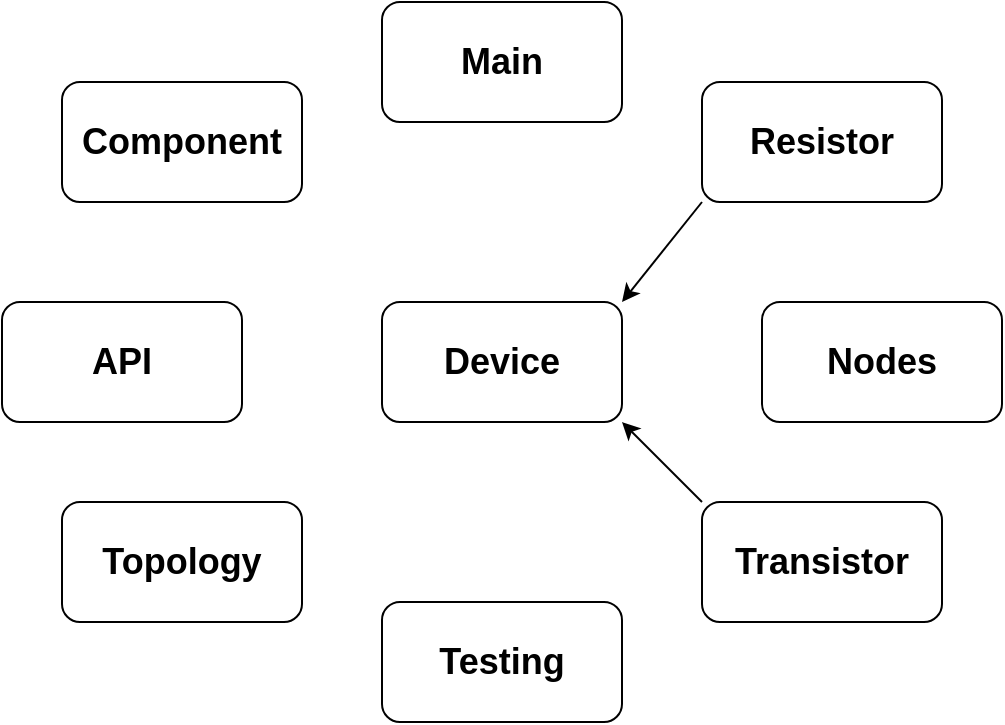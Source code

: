 <mxfile version="18.0.4" type="device"><diagram id="lIZnrri1kGpajTtOX-u_" name="Page-1"><mxGraphModel dx="1038" dy="489" grid="1" gridSize="10" guides="1" tooltips="1" connect="1" arrows="1" fold="1" page="1" pageScale="1" pageWidth="850" pageHeight="1100" math="0" shadow="0"><root><mxCell id="0"/><mxCell id="1" parent="0"/><mxCell id="GykL8Euo-ia4wXaXbBCX-1" value="Device" style="rounded=1;whiteSpace=wrap;html=1;fontSize=18;fontStyle=1" vertex="1" parent="1"><mxGeometry x="290" y="180" width="120" height="60" as="geometry"/></mxCell><mxCell id="GykL8Euo-ia4wXaXbBCX-2" value="Topology" style="rounded=1;whiteSpace=wrap;html=1;fontSize=18;fontStyle=1" vertex="1" parent="1"><mxGeometry x="130" y="280" width="120" height="60" as="geometry"/></mxCell><mxCell id="GykL8Euo-ia4wXaXbBCX-3" value="Testing" style="rounded=1;whiteSpace=wrap;html=1;fontSize=18;fontStyle=1" vertex="1" parent="1"><mxGeometry x="290" y="330" width="120" height="60" as="geometry"/></mxCell><mxCell id="GykL8Euo-ia4wXaXbBCX-4" value="Main" style="rounded=1;whiteSpace=wrap;html=1;fontSize=18;fontStyle=1" vertex="1" parent="1"><mxGeometry x="290" y="30" width="120" height="60" as="geometry"/></mxCell><mxCell id="GykL8Euo-ia4wXaXbBCX-5" value="API" style="rounded=1;whiteSpace=wrap;html=1;fontSize=18;fontStyle=1" vertex="1" parent="1"><mxGeometry x="100" y="180" width="120" height="60" as="geometry"/></mxCell><mxCell id="GykL8Euo-ia4wXaXbBCX-6" value="Nodes" style="rounded=1;whiteSpace=wrap;html=1;fontSize=18;fontStyle=1" vertex="1" parent="1"><mxGeometry x="480" y="180" width="120" height="60" as="geometry"/></mxCell><mxCell id="GykL8Euo-ia4wXaXbBCX-7" value="Component" style="rounded=1;whiteSpace=wrap;html=1;fontSize=18;fontStyle=1" vertex="1" parent="1"><mxGeometry x="130" y="70" width="120" height="60" as="geometry"/></mxCell><mxCell id="GykL8Euo-ia4wXaXbBCX-8" value="Resistor" style="rounded=1;whiteSpace=wrap;html=1;fontSize=18;fontStyle=1" vertex="1" parent="1"><mxGeometry x="450" y="70" width="120" height="60" as="geometry"/></mxCell><mxCell id="GykL8Euo-ia4wXaXbBCX-9" value="Transistor" style="rounded=1;whiteSpace=wrap;html=1;fontSize=18;fontStyle=1" vertex="1" parent="1"><mxGeometry x="450" y="280" width="120" height="60" as="geometry"/></mxCell><mxCell id="GykL8Euo-ia4wXaXbBCX-10" value="" style="endArrow=classic;html=1;rounded=0;fontSize=18;entryX=1;entryY=0;entryDx=0;entryDy=0;exitX=0;exitY=1;exitDx=0;exitDy=0;" edge="1" parent="1" source="GykL8Euo-ia4wXaXbBCX-8" target="GykL8Euo-ia4wXaXbBCX-1"><mxGeometry width="50" height="50" relative="1" as="geometry"><mxPoint x="450" y="120" as="sourcePoint"/><mxPoint x="380" y="170" as="targetPoint"/></mxGeometry></mxCell><mxCell id="GykL8Euo-ia4wXaXbBCX-12" value="" style="endArrow=classic;html=1;rounded=0;fontSize=18;exitX=0;exitY=0;exitDx=0;exitDy=0;entryX=1;entryY=1;entryDx=0;entryDy=0;" edge="1" parent="1" source="GykL8Euo-ia4wXaXbBCX-9" target="GykL8Euo-ia4wXaXbBCX-1"><mxGeometry width="50" height="50" relative="1" as="geometry"><mxPoint x="400" y="260" as="sourcePoint"/><mxPoint x="370" y="240" as="targetPoint"/></mxGeometry></mxCell></root></mxGraphModel></diagram></mxfile>